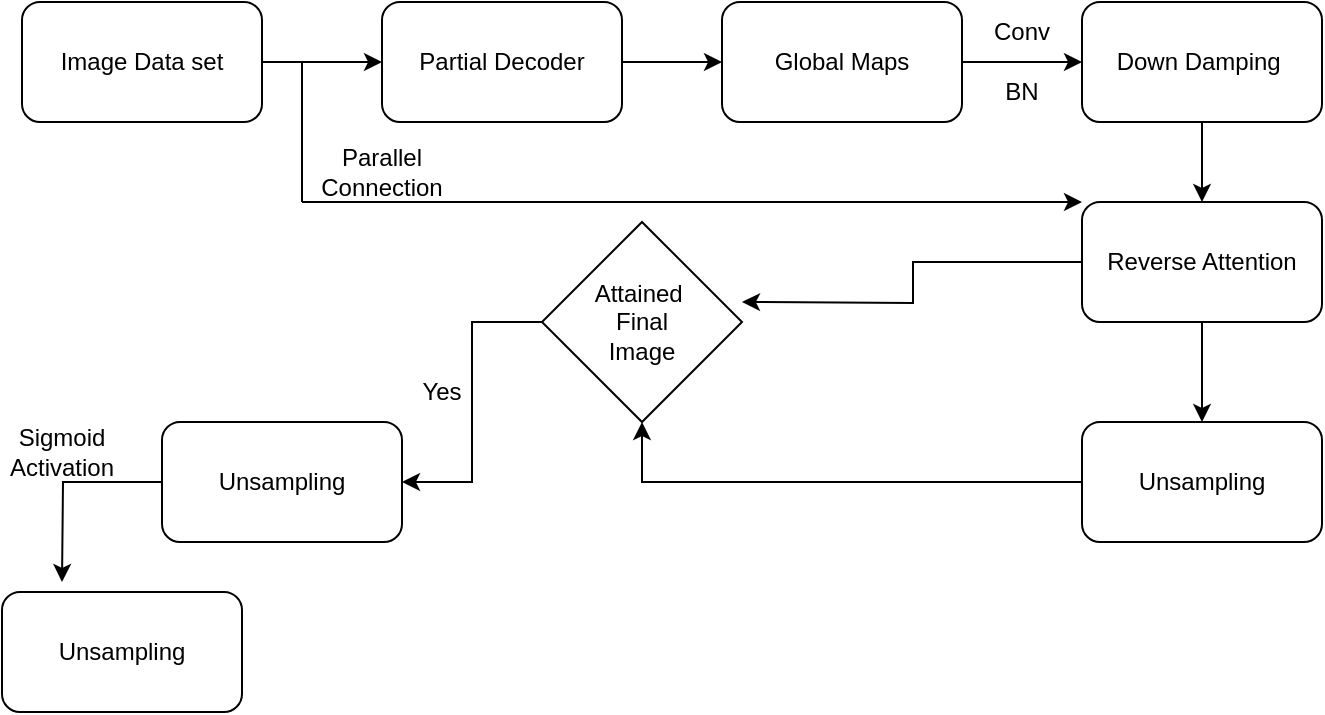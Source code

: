 <mxfile version="22.1.11" type="github">
  <diagram name="Page-1" id="Fl25vREl3vXB7crl0JOf">
    <mxGraphModel dx="1062" dy="641" grid="1" gridSize="10" guides="1" tooltips="1" connect="1" arrows="1" fold="1" page="1" pageScale="1" pageWidth="827" pageHeight="1169" math="0" shadow="0">
      <root>
        <mxCell id="0" />
        <mxCell id="1" parent="0" />
        <mxCell id="5HoS1JXxrFt6yv1vYnsg-10" value="" style="edgeStyle=orthogonalEdgeStyle;rounded=0;orthogonalLoop=1;jettySize=auto;html=1;" edge="1" parent="1" source="5HoS1JXxrFt6yv1vYnsg-1" target="5HoS1JXxrFt6yv1vYnsg-2">
          <mxGeometry relative="1" as="geometry" />
        </mxCell>
        <mxCell id="5HoS1JXxrFt6yv1vYnsg-1" value="Image Data set" style="rounded=1;whiteSpace=wrap;html=1;" vertex="1" parent="1">
          <mxGeometry x="120" y="260" width="120" height="60" as="geometry" />
        </mxCell>
        <mxCell id="5HoS1JXxrFt6yv1vYnsg-11" value="" style="edgeStyle=orthogonalEdgeStyle;rounded=0;orthogonalLoop=1;jettySize=auto;html=1;" edge="1" parent="1" source="5HoS1JXxrFt6yv1vYnsg-2" target="5HoS1JXxrFt6yv1vYnsg-3">
          <mxGeometry relative="1" as="geometry" />
        </mxCell>
        <mxCell id="5HoS1JXxrFt6yv1vYnsg-2" value="Partial Decoder" style="rounded=1;whiteSpace=wrap;html=1;" vertex="1" parent="1">
          <mxGeometry x="300" y="260" width="120" height="60" as="geometry" />
        </mxCell>
        <mxCell id="5HoS1JXxrFt6yv1vYnsg-12" value="" style="edgeStyle=orthogonalEdgeStyle;rounded=0;orthogonalLoop=1;jettySize=auto;html=1;" edge="1" parent="1" source="5HoS1JXxrFt6yv1vYnsg-3" target="5HoS1JXxrFt6yv1vYnsg-4">
          <mxGeometry relative="1" as="geometry" />
        </mxCell>
        <mxCell id="5HoS1JXxrFt6yv1vYnsg-3" value="Global Maps" style="rounded=1;whiteSpace=wrap;html=1;" vertex="1" parent="1">
          <mxGeometry x="470" y="260" width="120" height="60" as="geometry" />
        </mxCell>
        <mxCell id="5HoS1JXxrFt6yv1vYnsg-13" value="" style="edgeStyle=orthogonalEdgeStyle;rounded=0;orthogonalLoop=1;jettySize=auto;html=1;" edge="1" parent="1" source="5HoS1JXxrFt6yv1vYnsg-4" target="5HoS1JXxrFt6yv1vYnsg-5">
          <mxGeometry relative="1" as="geometry" />
        </mxCell>
        <mxCell id="5HoS1JXxrFt6yv1vYnsg-4" value="Down Damping&amp;nbsp;" style="rounded=1;whiteSpace=wrap;html=1;" vertex="1" parent="1">
          <mxGeometry x="650" y="260" width="120" height="60" as="geometry" />
        </mxCell>
        <mxCell id="5HoS1JXxrFt6yv1vYnsg-14" value="" style="edgeStyle=orthogonalEdgeStyle;rounded=0;orthogonalLoop=1;jettySize=auto;html=1;" edge="1" parent="1" source="5HoS1JXxrFt6yv1vYnsg-5" target="5HoS1JXxrFt6yv1vYnsg-6">
          <mxGeometry relative="1" as="geometry" />
        </mxCell>
        <mxCell id="5HoS1JXxrFt6yv1vYnsg-16" style="edgeStyle=orthogonalEdgeStyle;rounded=0;orthogonalLoop=1;jettySize=auto;html=1;" edge="1" parent="1" source="5HoS1JXxrFt6yv1vYnsg-5">
          <mxGeometry relative="1" as="geometry">
            <mxPoint x="480" y="410" as="targetPoint" />
          </mxGeometry>
        </mxCell>
        <mxCell id="5HoS1JXxrFt6yv1vYnsg-5" value="Reverse Attention" style="rounded=1;whiteSpace=wrap;html=1;" vertex="1" parent="1">
          <mxGeometry x="650" y="360" width="120" height="60" as="geometry" />
        </mxCell>
        <mxCell id="5HoS1JXxrFt6yv1vYnsg-15" style="edgeStyle=orthogonalEdgeStyle;rounded=0;orthogonalLoop=1;jettySize=auto;html=1;entryX=0.5;entryY=1;entryDx=0;entryDy=0;" edge="1" parent="1" source="5HoS1JXxrFt6yv1vYnsg-6" target="5HoS1JXxrFt6yv1vYnsg-9">
          <mxGeometry relative="1" as="geometry">
            <mxPoint x="560" y="400" as="targetPoint" />
          </mxGeometry>
        </mxCell>
        <mxCell id="5HoS1JXxrFt6yv1vYnsg-6" value="Unsampling" style="rounded=1;whiteSpace=wrap;html=1;" vertex="1" parent="1">
          <mxGeometry x="650" y="470" width="120" height="60" as="geometry" />
        </mxCell>
        <mxCell id="5HoS1JXxrFt6yv1vYnsg-19" style="edgeStyle=orthogonalEdgeStyle;rounded=0;orthogonalLoop=1;jettySize=auto;html=1;" edge="1" parent="1" source="5HoS1JXxrFt6yv1vYnsg-7">
          <mxGeometry relative="1" as="geometry">
            <mxPoint x="140" y="550" as="targetPoint" />
          </mxGeometry>
        </mxCell>
        <mxCell id="5HoS1JXxrFt6yv1vYnsg-7" value="Unsampling" style="rounded=1;whiteSpace=wrap;html=1;" vertex="1" parent="1">
          <mxGeometry x="190" y="470" width="120" height="60" as="geometry" />
        </mxCell>
        <mxCell id="5HoS1JXxrFt6yv1vYnsg-8" value="Unsampling" style="rounded=1;whiteSpace=wrap;html=1;" vertex="1" parent="1">
          <mxGeometry x="110" y="555" width="120" height="60" as="geometry" />
        </mxCell>
        <mxCell id="5HoS1JXxrFt6yv1vYnsg-20" style="edgeStyle=orthogonalEdgeStyle;rounded=0;orthogonalLoop=1;jettySize=auto;html=1;entryX=1;entryY=0.5;entryDx=0;entryDy=0;" edge="1" parent="1" source="5HoS1JXxrFt6yv1vYnsg-9" target="5HoS1JXxrFt6yv1vYnsg-7">
          <mxGeometry relative="1" as="geometry" />
        </mxCell>
        <mxCell id="5HoS1JXxrFt6yv1vYnsg-9" value="Attained&amp;nbsp;&lt;br&gt;Final&lt;br&gt;Image" style="rhombus;whiteSpace=wrap;html=1;" vertex="1" parent="1">
          <mxGeometry x="380" y="370" width="100" height="100" as="geometry" />
        </mxCell>
        <mxCell id="5HoS1JXxrFt6yv1vYnsg-17" value="" style="endArrow=classic;html=1;rounded=0;" edge="1" parent="1">
          <mxGeometry width="50" height="50" relative="1" as="geometry">
            <mxPoint x="260" y="360" as="sourcePoint" />
            <mxPoint x="650" y="360" as="targetPoint" />
          </mxGeometry>
        </mxCell>
        <mxCell id="5HoS1JXxrFt6yv1vYnsg-18" value="" style="endArrow=none;html=1;rounded=0;" edge="1" parent="1">
          <mxGeometry width="50" height="50" relative="1" as="geometry">
            <mxPoint x="260" y="360" as="sourcePoint" />
            <mxPoint x="260" y="290" as="targetPoint" />
          </mxGeometry>
        </mxCell>
        <mxCell id="5HoS1JXxrFt6yv1vYnsg-21" value="Sigmoid&lt;br&gt;Activation" style="text;html=1;strokeColor=none;fillColor=none;align=center;verticalAlign=middle;whiteSpace=wrap;rounded=0;" vertex="1" parent="1">
          <mxGeometry x="110" y="470" width="60" height="30" as="geometry" />
        </mxCell>
        <mxCell id="5HoS1JXxrFt6yv1vYnsg-23" value="Yes" style="text;html=1;strokeColor=none;fillColor=none;align=center;verticalAlign=middle;whiteSpace=wrap;rounded=0;" vertex="1" parent="1">
          <mxGeometry x="300" y="440" width="60" height="30" as="geometry" />
        </mxCell>
        <mxCell id="5HoS1JXxrFt6yv1vYnsg-24" value="Parallel Connection" style="text;html=1;strokeColor=none;fillColor=none;align=center;verticalAlign=middle;whiteSpace=wrap;rounded=0;" vertex="1" parent="1">
          <mxGeometry x="270" y="330" width="60" height="30" as="geometry" />
        </mxCell>
        <mxCell id="5HoS1JXxrFt6yv1vYnsg-25" value="Conv" style="text;html=1;strokeColor=none;fillColor=none;align=center;verticalAlign=middle;whiteSpace=wrap;rounded=0;" vertex="1" parent="1">
          <mxGeometry x="590" y="260" width="60" height="30" as="geometry" />
        </mxCell>
        <mxCell id="5HoS1JXxrFt6yv1vYnsg-26" value="BN" style="text;html=1;strokeColor=none;fillColor=none;align=center;verticalAlign=middle;whiteSpace=wrap;rounded=0;" vertex="1" parent="1">
          <mxGeometry x="590" y="290" width="60" height="30" as="geometry" />
        </mxCell>
      </root>
    </mxGraphModel>
  </diagram>
</mxfile>
